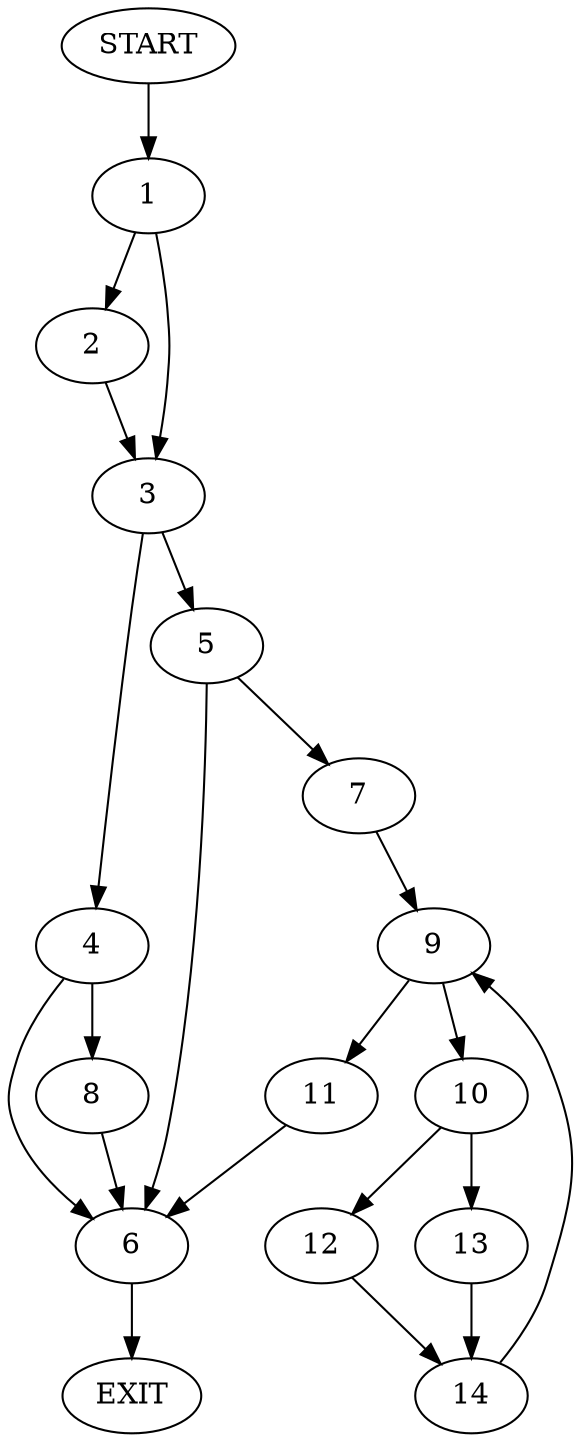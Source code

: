 digraph {
0 [label="START"]
15 [label="EXIT"]
0 -> 1
1 -> 2
1 -> 3
3 -> 4
3 -> 5
2 -> 3
5 -> 6
5 -> 7
4 -> 6
4 -> 8
8 -> 6
6 -> 15
7 -> 9
9 -> 10
9 -> 11
11 -> 6
10 -> 12
10 -> 13
13 -> 14
12 -> 14
14 -> 9
}
